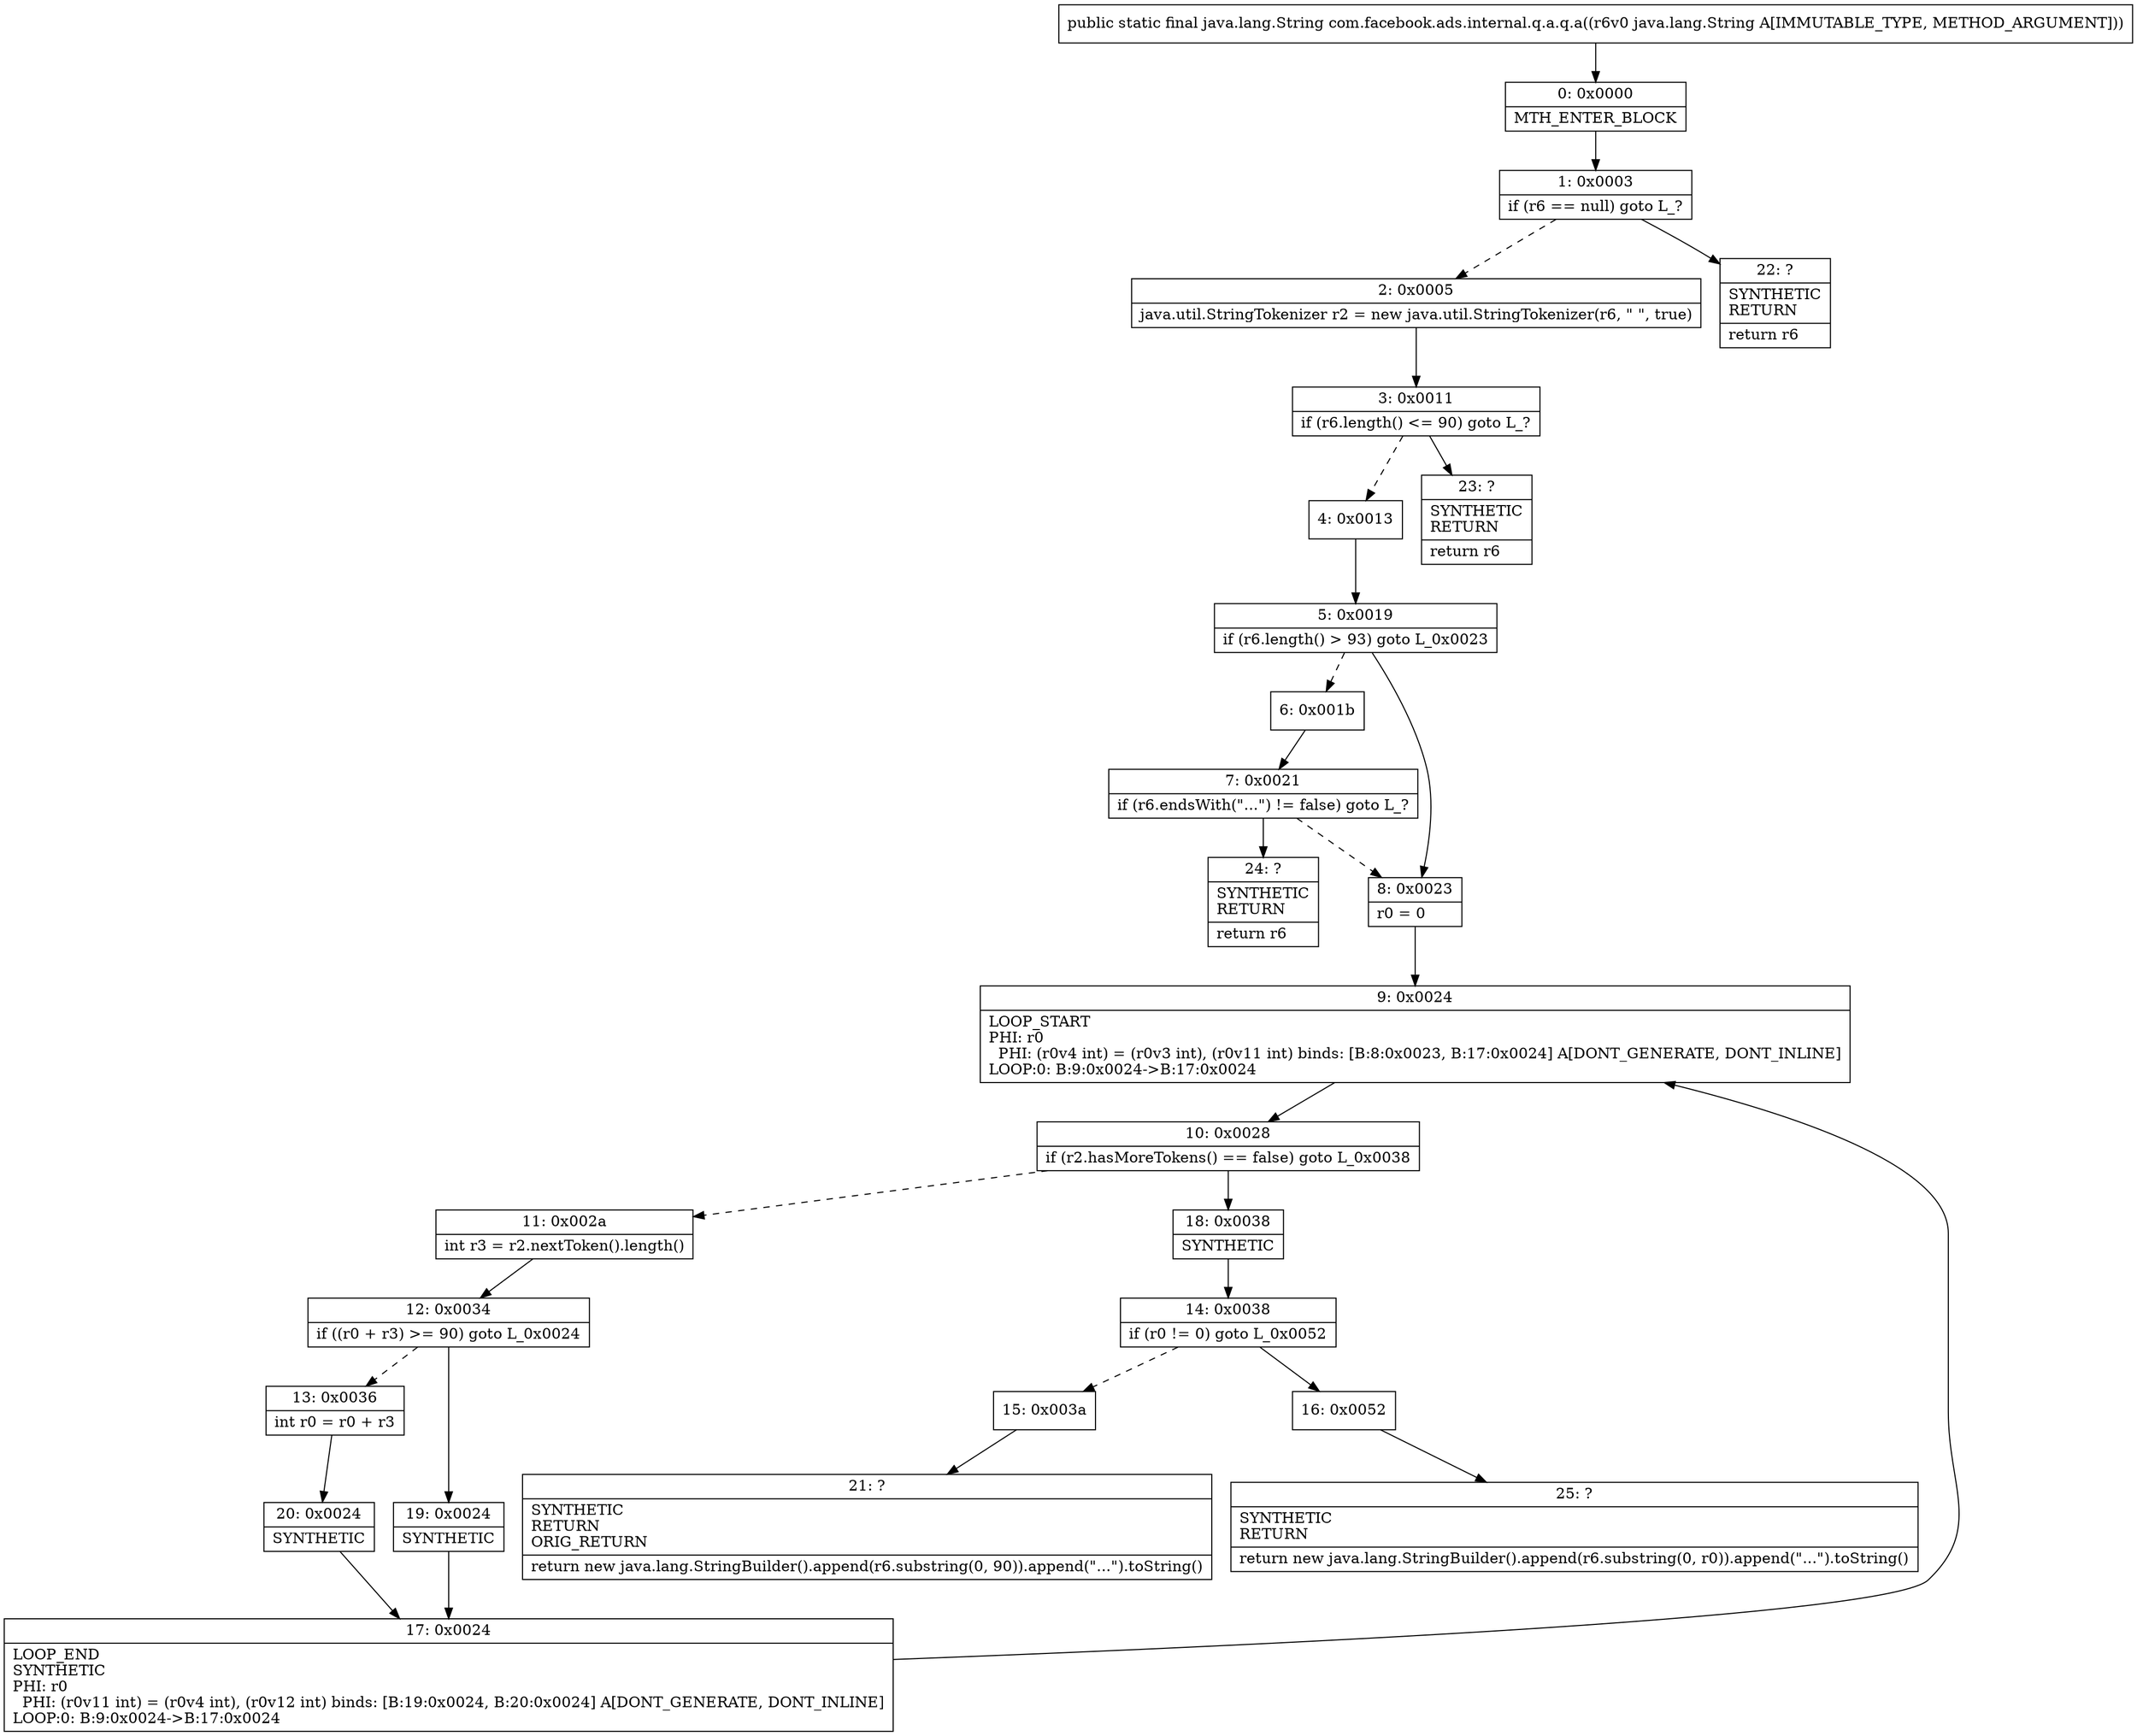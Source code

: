 digraph "CFG forcom.facebook.ads.internal.q.a.q.a(Ljava\/lang\/String;)Ljava\/lang\/String;" {
Node_0 [shape=record,label="{0\:\ 0x0000|MTH_ENTER_BLOCK\l}"];
Node_1 [shape=record,label="{1\:\ 0x0003|if (r6 == null) goto L_?\l}"];
Node_2 [shape=record,label="{2\:\ 0x0005|java.util.StringTokenizer r2 = new java.util.StringTokenizer(r6, \" \", true)\l}"];
Node_3 [shape=record,label="{3\:\ 0x0011|if (r6.length() \<= 90) goto L_?\l}"];
Node_4 [shape=record,label="{4\:\ 0x0013}"];
Node_5 [shape=record,label="{5\:\ 0x0019|if (r6.length() \> 93) goto L_0x0023\l}"];
Node_6 [shape=record,label="{6\:\ 0x001b}"];
Node_7 [shape=record,label="{7\:\ 0x0021|if (r6.endsWith(\"...\") != false) goto L_?\l}"];
Node_8 [shape=record,label="{8\:\ 0x0023|r0 = 0\l}"];
Node_9 [shape=record,label="{9\:\ 0x0024|LOOP_START\lPHI: r0 \l  PHI: (r0v4 int) = (r0v3 int), (r0v11 int) binds: [B:8:0x0023, B:17:0x0024] A[DONT_GENERATE, DONT_INLINE]\lLOOP:0: B:9:0x0024\-\>B:17:0x0024\l}"];
Node_10 [shape=record,label="{10\:\ 0x0028|if (r2.hasMoreTokens() == false) goto L_0x0038\l}"];
Node_11 [shape=record,label="{11\:\ 0x002a|int r3 = r2.nextToken().length()\l}"];
Node_12 [shape=record,label="{12\:\ 0x0034|if ((r0 + r3) \>= 90) goto L_0x0024\l}"];
Node_13 [shape=record,label="{13\:\ 0x0036|int r0 = r0 + r3\l}"];
Node_14 [shape=record,label="{14\:\ 0x0038|if (r0 != 0) goto L_0x0052\l}"];
Node_15 [shape=record,label="{15\:\ 0x003a}"];
Node_16 [shape=record,label="{16\:\ 0x0052}"];
Node_17 [shape=record,label="{17\:\ 0x0024|LOOP_END\lSYNTHETIC\lPHI: r0 \l  PHI: (r0v11 int) = (r0v4 int), (r0v12 int) binds: [B:19:0x0024, B:20:0x0024] A[DONT_GENERATE, DONT_INLINE]\lLOOP:0: B:9:0x0024\-\>B:17:0x0024\l}"];
Node_18 [shape=record,label="{18\:\ 0x0038|SYNTHETIC\l}"];
Node_19 [shape=record,label="{19\:\ 0x0024|SYNTHETIC\l}"];
Node_20 [shape=record,label="{20\:\ 0x0024|SYNTHETIC\l}"];
Node_21 [shape=record,label="{21\:\ ?|SYNTHETIC\lRETURN\lORIG_RETURN\l|return new java.lang.StringBuilder().append(r6.substring(0, 90)).append(\"...\").toString()\l}"];
Node_22 [shape=record,label="{22\:\ ?|SYNTHETIC\lRETURN\l|return r6\l}"];
Node_23 [shape=record,label="{23\:\ ?|SYNTHETIC\lRETURN\l|return r6\l}"];
Node_24 [shape=record,label="{24\:\ ?|SYNTHETIC\lRETURN\l|return r6\l}"];
Node_25 [shape=record,label="{25\:\ ?|SYNTHETIC\lRETURN\l|return new java.lang.StringBuilder().append(r6.substring(0, r0)).append(\"...\").toString()\l}"];
MethodNode[shape=record,label="{public static final java.lang.String com.facebook.ads.internal.q.a.q.a((r6v0 java.lang.String A[IMMUTABLE_TYPE, METHOD_ARGUMENT])) }"];
MethodNode -> Node_0;
Node_0 -> Node_1;
Node_1 -> Node_2[style=dashed];
Node_1 -> Node_22;
Node_2 -> Node_3;
Node_3 -> Node_4[style=dashed];
Node_3 -> Node_23;
Node_4 -> Node_5;
Node_5 -> Node_6[style=dashed];
Node_5 -> Node_8;
Node_6 -> Node_7;
Node_7 -> Node_8[style=dashed];
Node_7 -> Node_24;
Node_8 -> Node_9;
Node_9 -> Node_10;
Node_10 -> Node_11[style=dashed];
Node_10 -> Node_18;
Node_11 -> Node_12;
Node_12 -> Node_13[style=dashed];
Node_12 -> Node_19;
Node_13 -> Node_20;
Node_14 -> Node_15[style=dashed];
Node_14 -> Node_16;
Node_15 -> Node_21;
Node_16 -> Node_25;
Node_17 -> Node_9;
Node_18 -> Node_14;
Node_19 -> Node_17;
Node_20 -> Node_17;
}

